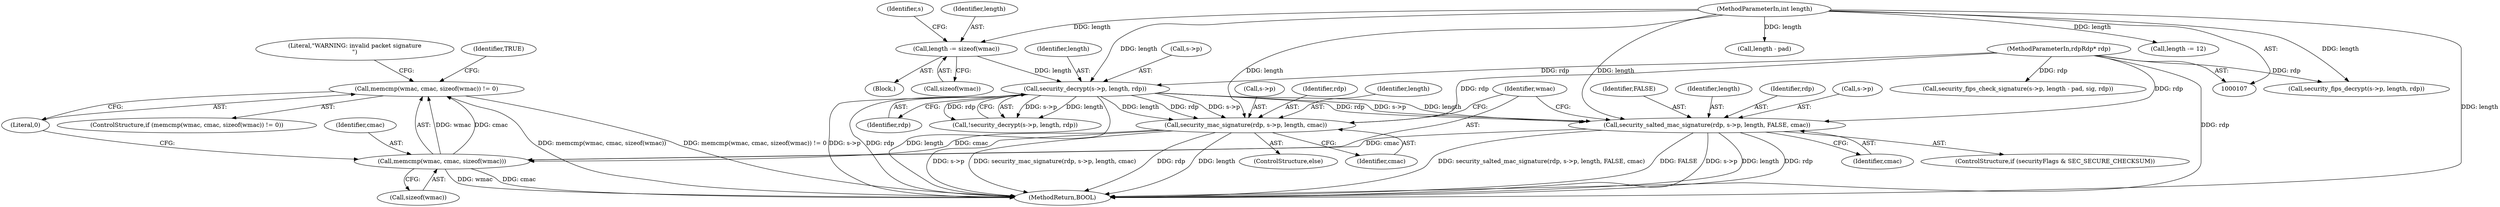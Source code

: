 digraph "0_FreeRDP_7d58aac24fe20ffaad7bd9b40c9ddf457c1b06e7@API" {
"1000238" [label="(Call,memcmp(wmac, cmac, sizeof(wmac)) != 0)"];
"1000239" [label="(Call,memcmp(wmac, cmac, sizeof(wmac)))"];
"1000230" [label="(Call,security_mac_signature(rdp, s->p, length, cmac))"];
"1000209" [label="(Call,security_decrypt(s->p, length, rdp))"];
"1000203" [label="(Call,length -= sizeof(wmac))"];
"1000110" [label="(MethodParameterIn,int length)"];
"1000108" [label="(MethodParameterIn,rdpRdp* rdp)"];
"1000221" [label="(Call,security_salted_mac_signature(rdp, s->p, length, FALSE, cmac))"];
"1000205" [label="(Call,sizeof(wmac))"];
"1000228" [label="(Identifier,cmac)"];
"1000227" [label="(Identifier,FALSE)"];
"1000217" [label="(ControlStructure,if (securityFlags & SEC_SECURE_CHECKSUM))"];
"1000110" [label="(MethodParameterIn,int length)"];
"1000112" [label="(Block,)"];
"1000208" [label="(Call,!security_decrypt(s->p, length, rdp))"];
"1000229" [label="(ControlStructure,else)"];
"1000249" [label="(Identifier,TRUE)"];
"1000203" [label="(Call,length -= sizeof(wmac))"];
"1000236" [label="(Identifier,cmac)"];
"1000211" [label="(Identifier,s)"];
"1000226" [label="(Identifier,length)"];
"1000174" [label="(Call,length - pad)"];
"1000108" [label="(MethodParameterIn,rdpRdp* rdp)"];
"1000170" [label="(Call,security_fips_check_signature(s->p, length - pad, sig, rdp))"];
"1000237" [label="(ControlStructure,if (memcmp(wmac, cmac, sizeof(wmac)) != 0))"];
"1000152" [label="(Call,length -= 12)"];
"1000241" [label="(Identifier,cmac)"];
"1000239" [label="(Call,memcmp(wmac, cmac, sizeof(wmac)))"];
"1000209" [label="(Call,security_decrypt(s->p, length, rdp))"];
"1000235" [label="(Identifier,length)"];
"1000213" [label="(Identifier,length)"];
"1000240" [label="(Identifier,wmac)"];
"1000244" [label="(Literal,0)"];
"1000242" [label="(Call,sizeof(wmac))"];
"1000204" [label="(Identifier,length)"];
"1000250" [label="(MethodReturn,BOOL)"];
"1000232" [label="(Call,s->p)"];
"1000238" [label="(Call,memcmp(wmac, cmac, sizeof(wmac)) != 0)"];
"1000222" [label="(Identifier,rdp)"];
"1000221" [label="(Call,security_salted_mac_signature(rdp, s->p, length, FALSE, cmac))"];
"1000231" [label="(Identifier,rdp)"];
"1000230" [label="(Call,security_mac_signature(rdp, s->p, length, cmac))"];
"1000247" [label="(Literal,\"WARNING: invalid packet signature\n\")"];
"1000223" [label="(Call,s->p)"];
"1000210" [label="(Call,s->p)"];
"1000214" [label="(Identifier,rdp)"];
"1000157" [label="(Call,security_fips_decrypt(s->p, length, rdp))"];
"1000238" -> "1000237"  [label="AST: "];
"1000238" -> "1000244"  [label="CFG: "];
"1000239" -> "1000238"  [label="AST: "];
"1000244" -> "1000238"  [label="AST: "];
"1000247" -> "1000238"  [label="CFG: "];
"1000249" -> "1000238"  [label="CFG: "];
"1000238" -> "1000250"  [label="DDG: memcmp(wmac, cmac, sizeof(wmac))"];
"1000238" -> "1000250"  [label="DDG: memcmp(wmac, cmac, sizeof(wmac)) != 0"];
"1000239" -> "1000238"  [label="DDG: wmac"];
"1000239" -> "1000238"  [label="DDG: cmac"];
"1000239" -> "1000242"  [label="CFG: "];
"1000240" -> "1000239"  [label="AST: "];
"1000241" -> "1000239"  [label="AST: "];
"1000242" -> "1000239"  [label="AST: "];
"1000244" -> "1000239"  [label="CFG: "];
"1000239" -> "1000250"  [label="DDG: wmac"];
"1000239" -> "1000250"  [label="DDG: cmac"];
"1000230" -> "1000239"  [label="DDG: cmac"];
"1000221" -> "1000239"  [label="DDG: cmac"];
"1000230" -> "1000229"  [label="AST: "];
"1000230" -> "1000236"  [label="CFG: "];
"1000231" -> "1000230"  [label="AST: "];
"1000232" -> "1000230"  [label="AST: "];
"1000235" -> "1000230"  [label="AST: "];
"1000236" -> "1000230"  [label="AST: "];
"1000240" -> "1000230"  [label="CFG: "];
"1000230" -> "1000250"  [label="DDG: rdp"];
"1000230" -> "1000250"  [label="DDG: length"];
"1000230" -> "1000250"  [label="DDG: s->p"];
"1000230" -> "1000250"  [label="DDG: security_mac_signature(rdp, s->p, length, cmac)"];
"1000209" -> "1000230"  [label="DDG: rdp"];
"1000209" -> "1000230"  [label="DDG: s->p"];
"1000209" -> "1000230"  [label="DDG: length"];
"1000108" -> "1000230"  [label="DDG: rdp"];
"1000110" -> "1000230"  [label="DDG: length"];
"1000209" -> "1000208"  [label="AST: "];
"1000209" -> "1000214"  [label="CFG: "];
"1000210" -> "1000209"  [label="AST: "];
"1000213" -> "1000209"  [label="AST: "];
"1000214" -> "1000209"  [label="AST: "];
"1000208" -> "1000209"  [label="CFG: "];
"1000209" -> "1000250"  [label="DDG: s->p"];
"1000209" -> "1000250"  [label="DDG: rdp"];
"1000209" -> "1000250"  [label="DDG: length"];
"1000209" -> "1000208"  [label="DDG: s->p"];
"1000209" -> "1000208"  [label="DDG: length"];
"1000209" -> "1000208"  [label="DDG: rdp"];
"1000203" -> "1000209"  [label="DDG: length"];
"1000110" -> "1000209"  [label="DDG: length"];
"1000108" -> "1000209"  [label="DDG: rdp"];
"1000209" -> "1000221"  [label="DDG: rdp"];
"1000209" -> "1000221"  [label="DDG: s->p"];
"1000209" -> "1000221"  [label="DDG: length"];
"1000203" -> "1000112"  [label="AST: "];
"1000203" -> "1000205"  [label="CFG: "];
"1000204" -> "1000203"  [label="AST: "];
"1000205" -> "1000203"  [label="AST: "];
"1000211" -> "1000203"  [label="CFG: "];
"1000110" -> "1000203"  [label="DDG: length"];
"1000110" -> "1000107"  [label="AST: "];
"1000110" -> "1000250"  [label="DDG: length"];
"1000110" -> "1000152"  [label="DDG: length"];
"1000110" -> "1000157"  [label="DDG: length"];
"1000110" -> "1000174"  [label="DDG: length"];
"1000110" -> "1000221"  [label="DDG: length"];
"1000108" -> "1000107"  [label="AST: "];
"1000108" -> "1000250"  [label="DDG: rdp"];
"1000108" -> "1000157"  [label="DDG: rdp"];
"1000108" -> "1000170"  [label="DDG: rdp"];
"1000108" -> "1000221"  [label="DDG: rdp"];
"1000221" -> "1000217"  [label="AST: "];
"1000221" -> "1000228"  [label="CFG: "];
"1000222" -> "1000221"  [label="AST: "];
"1000223" -> "1000221"  [label="AST: "];
"1000226" -> "1000221"  [label="AST: "];
"1000227" -> "1000221"  [label="AST: "];
"1000228" -> "1000221"  [label="AST: "];
"1000240" -> "1000221"  [label="CFG: "];
"1000221" -> "1000250"  [label="DDG: security_salted_mac_signature(rdp, s->p, length, FALSE, cmac)"];
"1000221" -> "1000250"  [label="DDG: FALSE"];
"1000221" -> "1000250"  [label="DDG: s->p"];
"1000221" -> "1000250"  [label="DDG: length"];
"1000221" -> "1000250"  [label="DDG: rdp"];
}
